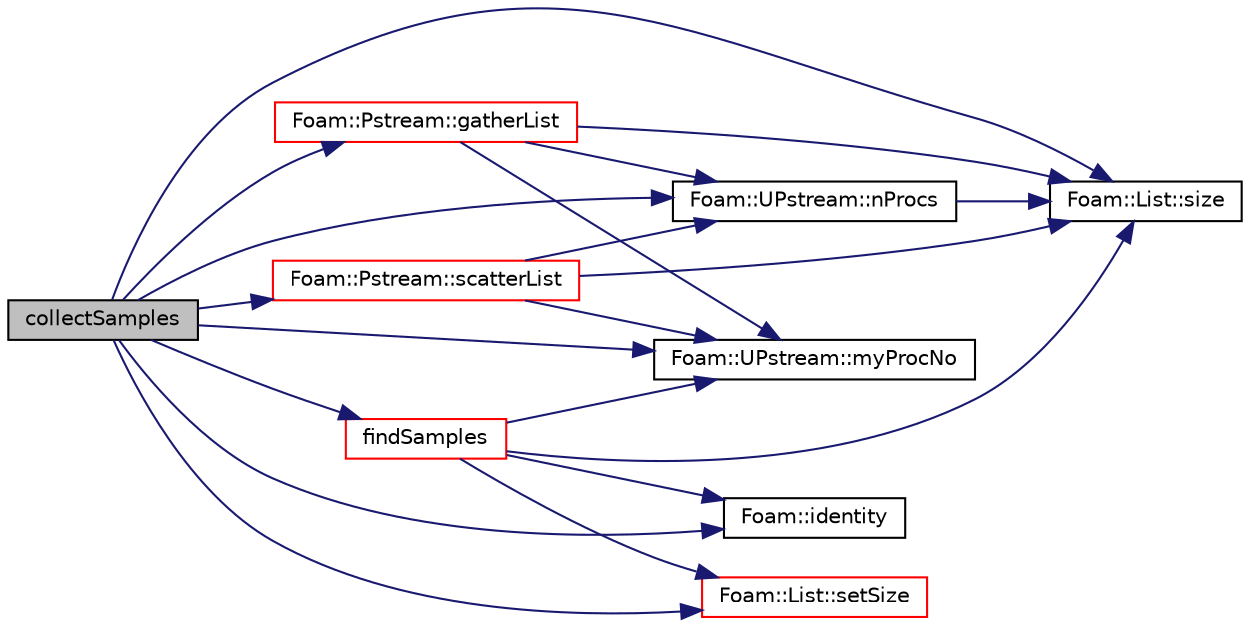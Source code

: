 digraph "collectSamples"
{
  bgcolor="transparent";
  edge [fontname="Helvetica",fontsize="10",labelfontname="Helvetica",labelfontsize="10"];
  node [fontname="Helvetica",fontsize="10",shape=record];
  rankdir="LR";
  Node1 [label="collectSamples",height=0.2,width=0.4,color="black", fillcolor="grey75", style="filled", fontcolor="black"];
  Node1 -> Node2 [color="midnightblue",fontsize="10",style="solid",fontname="Helvetica"];
  Node2 [label="findSamples",height=0.2,width=0.4,color="red",URL="$a01423.html#af1dadf58aa8d06f7448d1859188f909d",tooltip="Find cells/faces containing samples. "];
  Node2 -> Node3 [color="midnightblue",fontsize="10",style="solid",fontname="Helvetica"];
  Node3 [label="Foam::List::size",height=0.2,width=0.4,color="black",URL="$a01366.html#a8a5f6fa29bd4b500caf186f60245b384",tooltip="Override size to be inconsistent with allocated storage. "];
  Node2 -> Node4 [color="midnightblue",fontsize="10",style="solid",fontname="Helvetica"];
  Node4 [label="Foam::UPstream::myProcNo",height=0.2,width=0.4,color="black",URL="$a02780.html#afc74d89573de32a3032c916f8cdd1733",tooltip="Number of this process (starting from masterNo() = 0) "];
  Node2 -> Node5 [color="midnightblue",fontsize="10",style="solid",fontname="Helvetica"];
  Node5 [label="Foam::identity",height=0.2,width=0.4,color="black",URL="$a10758.html#a36af96cb841435845fffb4fe69208490",tooltip="Create identity map (map[i] == i) of given length. "];
  Node2 -> Node6 [color="midnightblue",fontsize="10",style="solid",fontname="Helvetica"];
  Node6 [label="Foam::List::setSize",height=0.2,width=0.4,color="red",URL="$a01366.html#aedb985ffeaf1bdbfeccc2a8730405703",tooltip="Reset size of List. "];
  Node1 -> Node7 [color="midnightblue",fontsize="10",style="solid",fontname="Helvetica"];
  Node7 [label="Foam::Pstream::gatherList",height=0.2,width=0.4,color="red",URL="$a02021.html#afbdf64fb42cd760690d51a9a321792d9",tooltip="Gather data but keep individual values separate. "];
  Node7 -> Node8 [color="midnightblue",fontsize="10",style="solid",fontname="Helvetica"];
  Node8 [label="Foam::UPstream::nProcs",height=0.2,width=0.4,color="black",URL="$a02780.html#aada0e04d8127eda8ee95be0772754a4f",tooltip="Number of processes in parallel run. "];
  Node8 -> Node3 [color="midnightblue",fontsize="10",style="solid",fontname="Helvetica"];
  Node7 -> Node3 [color="midnightblue",fontsize="10",style="solid",fontname="Helvetica"];
  Node7 -> Node4 [color="midnightblue",fontsize="10",style="solid",fontname="Helvetica"];
  Node1 -> Node5 [color="midnightblue",fontsize="10",style="solid",fontname="Helvetica"];
  Node1 -> Node4 [color="midnightblue",fontsize="10",style="solid",fontname="Helvetica"];
  Node1 -> Node8 [color="midnightblue",fontsize="10",style="solid",fontname="Helvetica"];
  Node1 -> Node9 [color="midnightblue",fontsize="10",style="solid",fontname="Helvetica"];
  Node9 [label="Foam::Pstream::scatterList",height=0.2,width=0.4,color="red",URL="$a02021.html#a23c38ee54f04c9d53a327db9edbdb7f0",tooltip="Scatter data. Reverse of gatherList. "];
  Node9 -> Node8 [color="midnightblue",fontsize="10",style="solid",fontname="Helvetica"];
  Node9 -> Node3 [color="midnightblue",fontsize="10",style="solid",fontname="Helvetica"];
  Node9 -> Node4 [color="midnightblue",fontsize="10",style="solid",fontname="Helvetica"];
  Node1 -> Node6 [color="midnightblue",fontsize="10",style="solid",fontname="Helvetica"];
  Node1 -> Node3 [color="midnightblue",fontsize="10",style="solid",fontname="Helvetica"];
}
